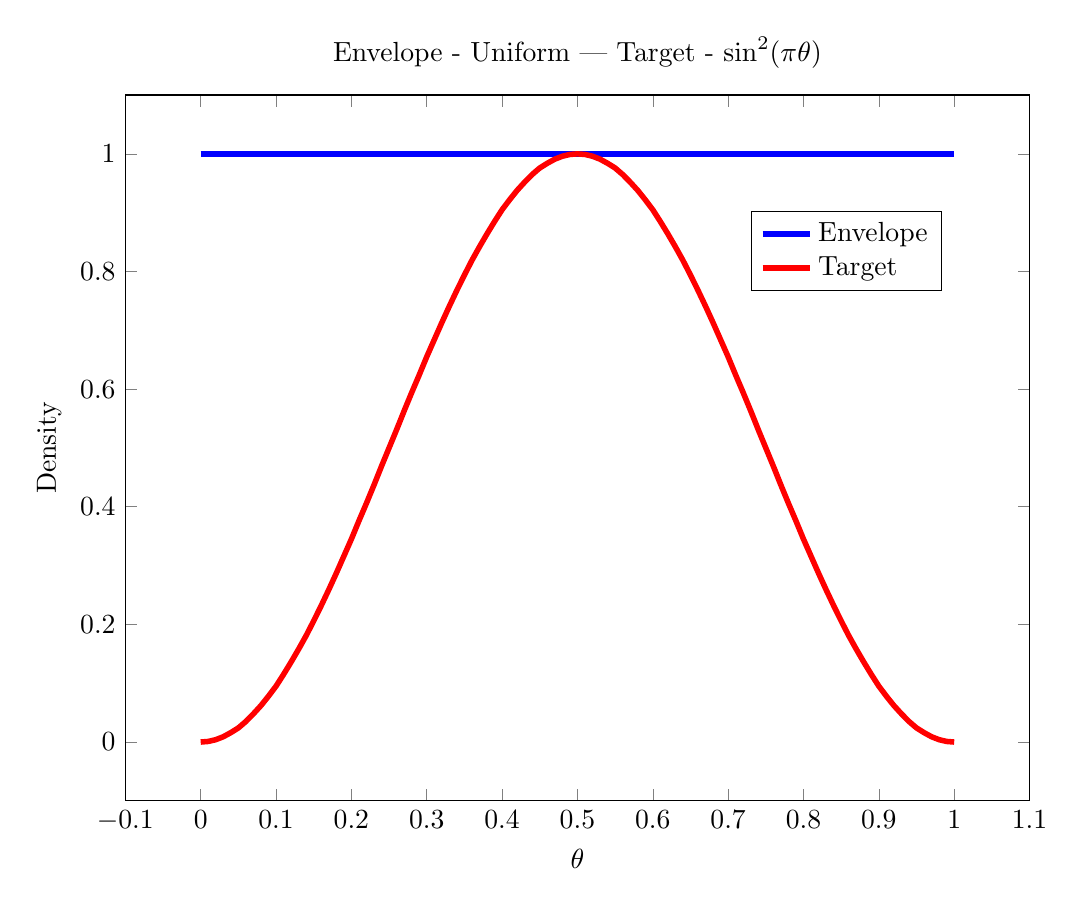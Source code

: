 % This file was created by matlab2tikz v0.4.2.
% Copyright (c) 2008--2013, Nico Schlömer <nico.schloemer@gmail.com>
% All rights reserved.
% 
% 
% 
\begin{tikzpicture}

\begin{axis}[%
width=4.521in,
height=3.529in,
scale only axis,
xmin=-0.1,
xmax=1.1,
xlabel={$\theta$},
ymin=-0.1,
ymax=1.1,
ylabel={Density},
title={$\text{Envelope - Uniform | Target - sin}^\text{2}\text{(}\pi\theta\text{)}$},
legend style={at={(0.692,0.722)},anchor=south west,draw=black,fill=white,legend cell align=left}
]
\addplot [
color=blue,
solid,
line width=2.0pt
]
table[row sep=crcr]{
0 1\\
0.01 1\\
0.02 1\\
0.03 1\\
0.04 1\\
0.05 1\\
0.06 1\\
0.07 1\\
0.08 1\\
0.09 1\\
0.1 1\\
0.11 1\\
0.12 1\\
0.13 1\\
0.14 1\\
0.15 1\\
0.16 1\\
0.17 1\\
0.18 1\\
0.19 1\\
0.2 1\\
0.21 1\\
0.22 1\\
0.23 1\\
0.24 1\\
0.25 1\\
0.26 1\\
0.27 1\\
0.28 1\\
0.29 1\\
0.3 1\\
0.31 1\\
0.32 1\\
0.33 1\\
0.34 1\\
0.35 1\\
0.36 1\\
0.37 1\\
0.38 1\\
0.39 1\\
0.4 1\\
0.41 1\\
0.42 1\\
0.43 1\\
0.44 1\\
0.45 1\\
0.46 1\\
0.47 1\\
0.48 1\\
0.49 1\\
0.5 1\\
0.51 1\\
0.52 1\\
0.53 1\\
0.54 1\\
0.55 1\\
0.56 1\\
0.57 1\\
0.58 1\\
0.59 1\\
0.6 1\\
0.61 1\\
0.62 1\\
0.63 1\\
0.64 1\\
0.65 1\\
0.66 1\\
0.67 1\\
0.68 1\\
0.69 1\\
0.7 1\\
0.71 1\\
0.72 1\\
0.73 1\\
0.74 1\\
0.75 1\\
0.76 1\\
0.77 1\\
0.78 1\\
0.79 1\\
0.8 1\\
0.81 1\\
0.82 1\\
0.83 1\\
0.84 1\\
0.85 1\\
0.86 1\\
0.87 1\\
0.88 1\\
0.89 1\\
0.9 1\\
0.91 1\\
0.92 1\\
0.93 1\\
0.94 1\\
0.95 1\\
0.96 1\\
0.97 1\\
0.98 1\\
0.99 1\\
1 1\\
};
\addlegendentry{Envelope};

\addplot [
color=red,
solid,
line width=2.0pt
]
table[row sep=crcr]{
0 0\\
0.01 0.001\\
0.02 0.004\\
0.03 0.009\\
0.04 0.016\\
0.05 0.024\\
0.06 0.035\\
0.07 0.048\\
0.08 0.062\\
0.09 0.078\\
0.1 0.095\\
0.11 0.115\\
0.12 0.136\\
0.13 0.158\\
0.14 0.181\\
0.15 0.206\\
0.16 0.232\\
0.17 0.259\\
0.18 0.287\\
0.19 0.316\\
0.2 0.345\\
0.21 0.376\\
0.22 0.406\\
0.23 0.437\\
0.24 0.469\\
0.25 0.5\\
0.26 0.531\\
0.27 0.563\\
0.28 0.594\\
0.29 0.624\\
0.3 0.655\\
0.31 0.684\\
0.32 0.713\\
0.33 0.741\\
0.34 0.768\\
0.35 0.794\\
0.36 0.819\\
0.37 0.842\\
0.38 0.864\\
0.39 0.885\\
0.4 0.905\\
0.41 0.922\\
0.42 0.938\\
0.43 0.952\\
0.44 0.965\\
0.45 0.976\\
0.46 0.984\\
0.47 0.991\\
0.48 0.996\\
0.49 0.999\\
0.5 1\\
0.51 0.999\\
0.52 0.996\\
0.53 0.991\\
0.54 0.984\\
0.55 0.976\\
0.56 0.965\\
0.57 0.952\\
0.58 0.938\\
0.59 0.922\\
0.6 0.905\\
0.61 0.885\\
0.62 0.864\\
0.63 0.842\\
0.64 0.819\\
0.65 0.794\\
0.66 0.768\\
0.67 0.741\\
0.68 0.713\\
0.69 0.684\\
0.7 0.655\\
0.71 0.624\\
0.72 0.594\\
0.73 0.563\\
0.74 0.531\\
0.75 0.5\\
0.76 0.469\\
0.77 0.437\\
0.78 0.406\\
0.79 0.376\\
0.8 0.345\\
0.81 0.316\\
0.82 0.287\\
0.83 0.259\\
0.84 0.232\\
0.85 0.206\\
0.86 0.181\\
0.87 0.158\\
0.88 0.136\\
0.89 0.115\\
0.9 0.095\\
0.91 0.078\\
0.92 0.062\\
0.93 0.048\\
0.94 0.035\\
0.95 0.024\\
0.96 0.016\\
0.97 0.009\\
0.98 0.004\\
0.99 0.001\\
1 1.5e-32\\
};
\addlegendentry{Target};

\end{axis}
\end{tikzpicture}%